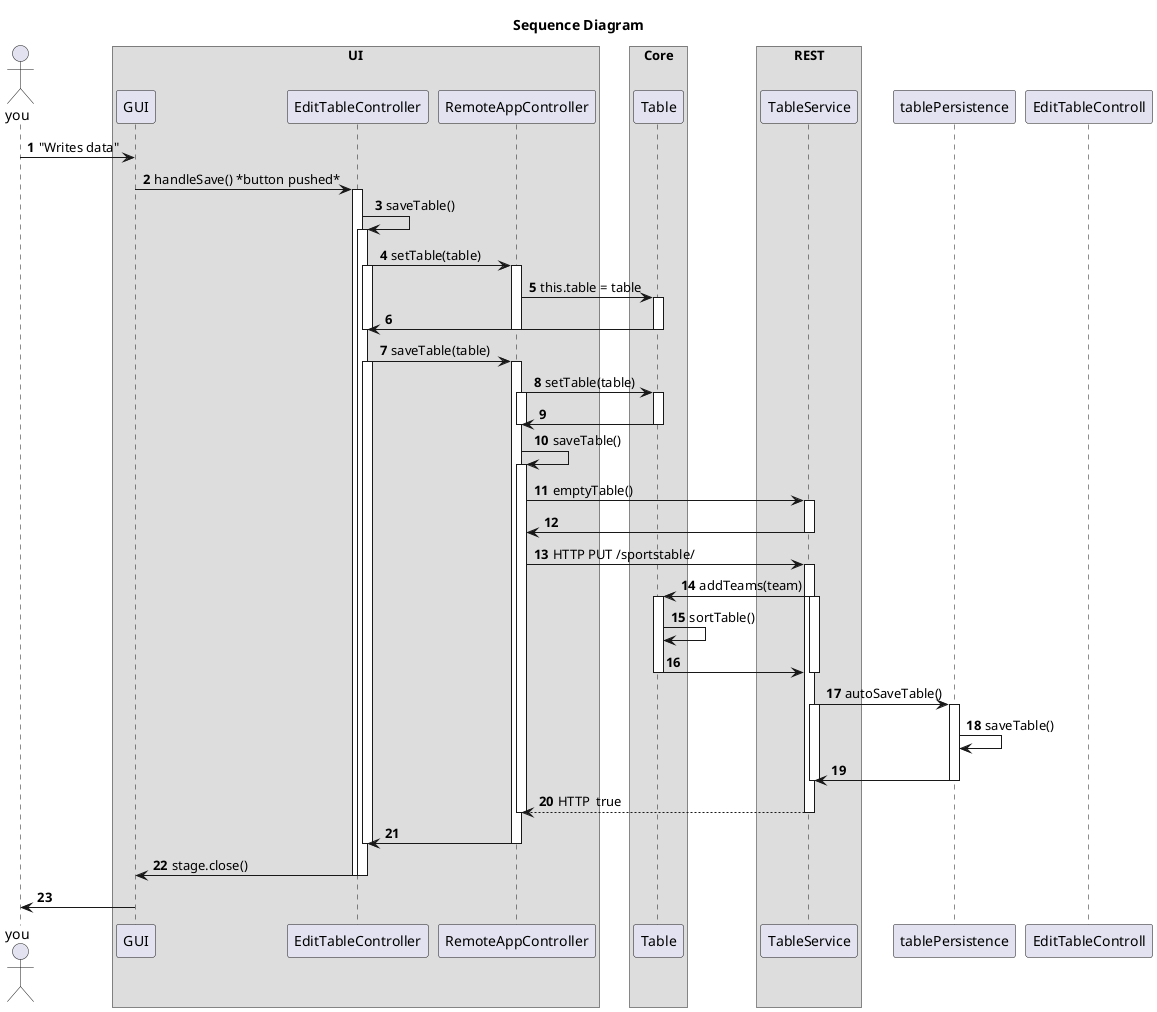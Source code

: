 @startuml
title Sequence Diagram
autonumber
Actor you

box UI
you -> GUI: "Writes data"
GUI -> EditTableController : handleSave() *button pushed*
activate EditTableController


EditTableController -> EditTableController : saveTable()
activate EditTableController

EditTableController -> RemoteAppController : setTable(table)
activate EditTableController
activate RemoteAppController
end box

box Core
RemoteAppController -> Table : this.table = table
activate Table
end box

box REST
Table -> EditTableController :
deactivate EditTableController
deactivate RemoteAppController

deactivate Table

EditTableController -> RemoteAppController : saveTable(table)
activate EditTableController
activate RemoteAppController
RemoteAppController -> Table : setTable(table)
activate RemoteAppController
activate Table
Table -> RemoteAppController :
deactivate Table
deactivate RemoteAppController

RemoteAppController -> RemoteAppController : saveTable()
activate RemoteAppController

RemoteAppController -> TableService : emptyTable()
activate TableService
TableService -> RemoteAppController
' PÅ LINJEN OVER KAN VI HA DOTTER DERSOM EMPTYTABLE() METODEN I REMOTEAPPCONTROLLER SENDER NOE TILBAKE TIL RAK ETTER Å HA SENDT REQUEST TIL REST
deactivate TableService

RemoteAppController -> TableService : HTTP PUT /sportstable/
activate TableService

TableService -> Table : addTeams(team)
activate TableService
activate Table
Table -> Table : sortTable()
Table -> TableService
deactivate Table
end box
deactivate TableService
TableService -> tablePersistence : autoSaveTable()
activate TableService


activate tablePersistence
tablePersistence -> tablePersistence : saveTable()

tablePersistence -> TableService
deactivate tablePersistence
deactivate TableService
TableService --> RemoteAppController: HTTP  true
deactivate TableService
deactivate RemoteAppController

RemoteAppController -> EditTableController
deactivate RemoteAppController
deactivate EditTableController
EditTableController -> GUI : stage.close()


deactivate EditTableControll
deactivate EditTableController
deactivate EditTableController

deactivate EditTableController

GUI -> you :




deactivate TableService

deactivate RemoteAppController
deactivate RemoteAppController






@enduml